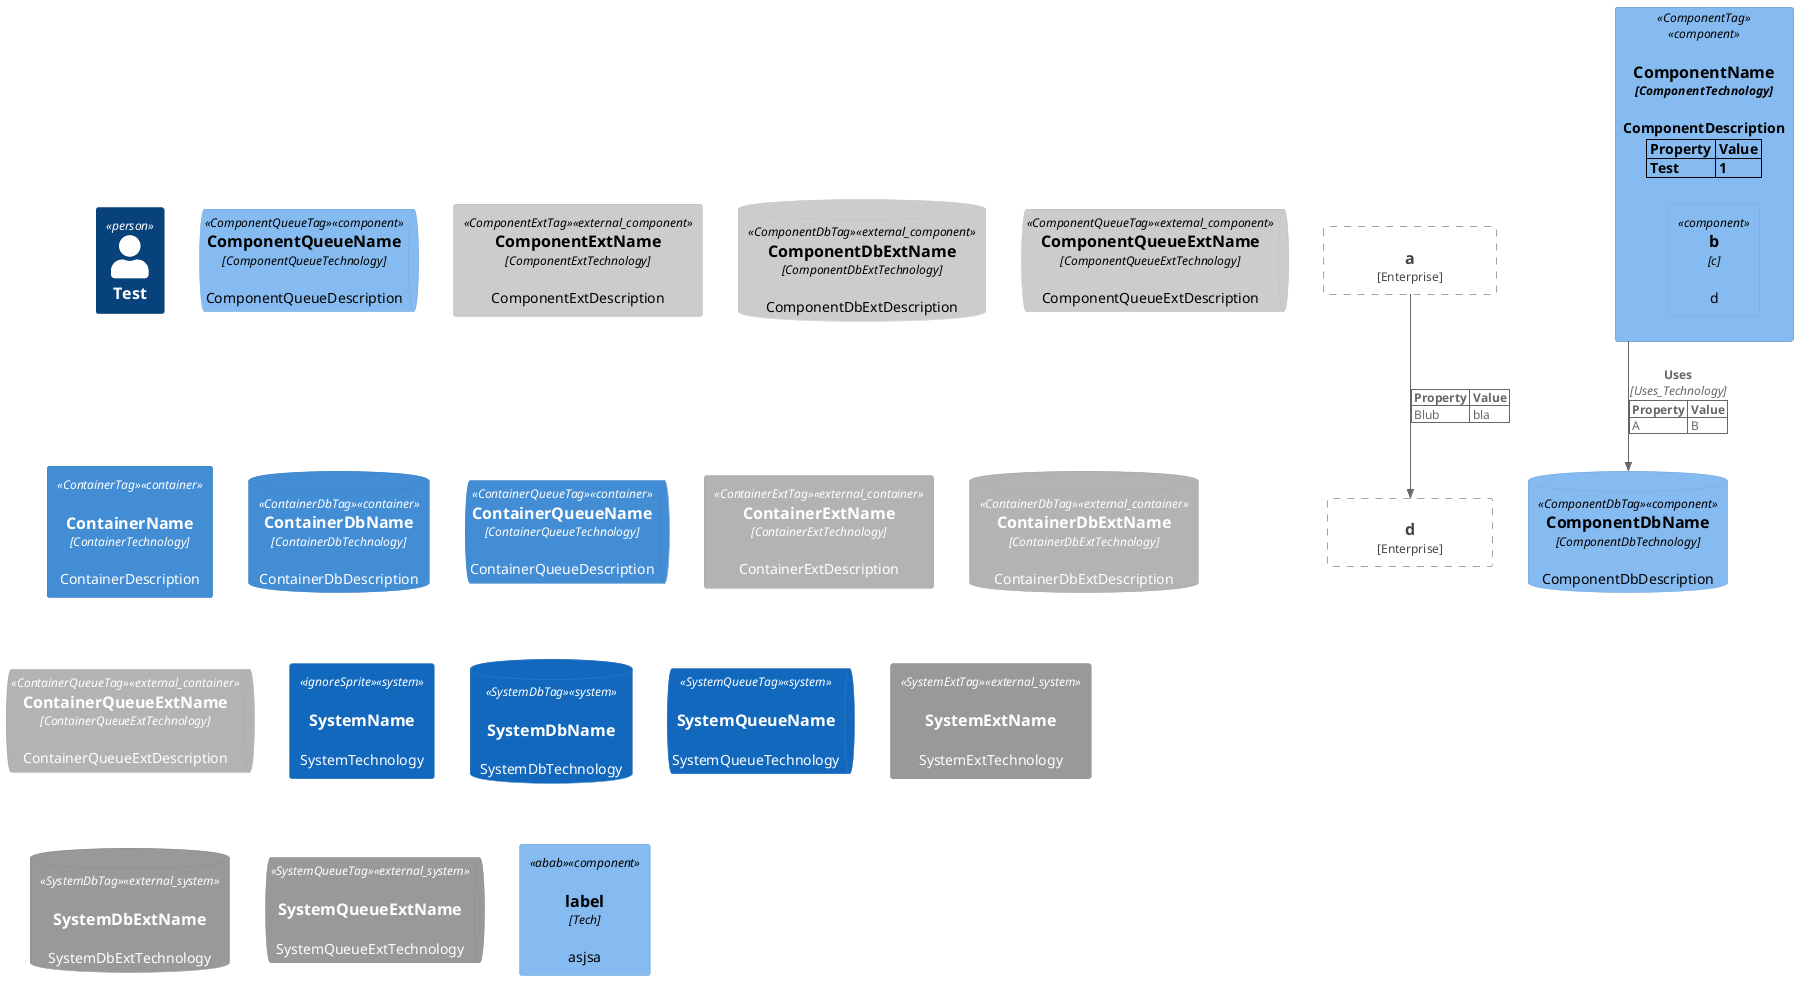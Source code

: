 @startuml
!include <C4/C4_Component>

AddProperty("Test", "1")
Component(component1, "ComponentName", "ComponentTechnology", "ComponentDescription", "ignoreSprite", "ComponentTag") {
    Component(a, "b", "c", "d")
}

Person(test111, "Test")
AddProperty("Blub", "bla")
Enterprise_Boundary(abc, "a", "Container") {

}

Enterprise_Boundary(def, "d", "System") {

}

Rel(abc, def, "")

ComponentDb(componentDb1, "ComponentDbName", "ComponentDbTechnology", "ComponentDbDescription", $tags="ComponentDbTag")
ComponentQueue(componentQueue1, "ComponentQueueName", "ComponentQueueTechnology", "ComponentQueueDescription", $tags="ComponentQueueTag")

Component_Ext(component_ext1, "ComponentExtName", "ComponentExtTechnology", "ComponentExtDescription", $tags="ComponentExtTag")
ComponentDb_Ext(componentDb_ext1, "ComponentDbExtName", "ComponentDbExtTechnology", "ComponentDbExtDescription", $tags="ComponentDbTag")
ComponentQueue_Ext(componentQueue_ext1, "ComponentQueueExtName", "ComponentQueueExtTechnology", "ComponentQueueExtDescription", $tags="ComponentQueueTag")

Container(container1, "ContainerName", "ContainerTechnology", "ContainerDescription", "ignoreSprite", "ContainerTag")
ContainerDb(containerDb1, "ContainerDbName", "ContainerDbTechnology", "ContainerDbDescription", $tags="ContainerDbTag")
ContainerQueue(containerQueue1, "ContainerQueueName", "ContainerQueueTechnology", "ContainerQueueDescription", $tags="ContainerQueueTag")

Container_Ext(container_ext1, "ContainerExtName", "ContainerExtTechnology", "ContainerExtDescription", $tags="ContainerExtTag")
ContainerDb_Ext(containerDb_ext1, "ContainerDbExtName", "ContainerDbExtTechnology", "ContainerDbExtDescription", $tags="ContainerDbTag")
ContainerQueue_Ext(containerQueue_ext1, "ContainerQueueExtName", "ContainerQueueExtTechnology", "ContainerQueueExtDescription", $tags="ContainerQueueTag")

System(system1, "SystemName", "SystemTechnology", "SystemDescription", "ignoreSprite", "SystemTag")
SystemDb(systemDb1, "SystemDbName", "SystemDbTechnology", "SystemDbDescription", $tags="SystemDbTag")
SystemQueue(systemQueue1, "SystemQueueName", "SystemQueueTechnology", "SystemQueueDescription", $tags="SystemQueueTag")

System_Ext(system_ext1, "SystemExtName", "SystemExtTechnology", "SystemExtDescription", $tags="SystemExtTag")
SystemDb_Ext(systemDb_ext1, "SystemDbExtName", "SystemDbExtTechnology", "SystemDbExtDescription", $tags="SystemDbTag")
SystemQueue_Ext(systemQueue_ext1, "SystemQueueExtName", "SystemQueueExtTechnology", "SystemQueueExtDescription", $tags="SystemQueueTag")

Component(alias, label, "Tech", $descr = "asjsa", $tags="abab", $sprite="ababa")

AddProperty("A", "B")
Rel(component1, componentDb1, "Uses", "Uses_Technology", $tags="DEPENDS_ON")

@enduml